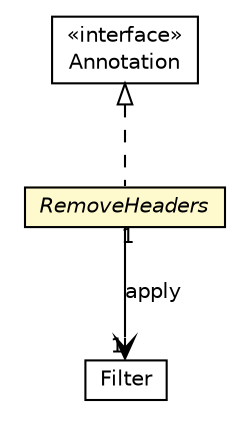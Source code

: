 #!/usr/local/bin/dot
#
# Class diagram 
# Generated by UMLGraph version R5_6-24-gf6e263 (http://www.umlgraph.org/)
#

digraph G {
	edge [fontname="Helvetica",fontsize=10,labelfontname="Helvetica",labelfontsize=10];
	node [fontname="Helvetica",fontsize=10,shape=plaintext];
	nodesep=0.25;
	ranksep=0.5;
	// io.werval.filters.RemoveHeaders
	c32030 [label=<<table title="io.werval.filters.RemoveHeaders" border="0" cellborder="1" cellspacing="0" cellpadding="2" port="p" bgcolor="lemonChiffon" href="./RemoveHeaders.html">
		<tr><td><table border="0" cellspacing="0" cellpadding="1">
<tr><td align="center" balign="center"><font face="Helvetica-Oblique"> RemoveHeaders </font></td></tr>
		</table></td></tr>
		</table>>, URL="./RemoveHeaders.html", fontname="Helvetica", fontcolor="black", fontsize=10.0];
	// io.werval.filters.RemoveHeaders.Filter
	c32031 [label=<<table title="io.werval.filters.RemoveHeaders.Filter" border="0" cellborder="1" cellspacing="0" cellpadding="2" port="p" href="./RemoveHeaders.Filter.html">
		<tr><td><table border="0" cellspacing="0" cellpadding="1">
<tr><td align="center" balign="center"> Filter </td></tr>
		</table></td></tr>
		</table>>, URL="./RemoveHeaders.Filter.html", fontname="Helvetica", fontcolor="black", fontsize=10.0];
	//io.werval.filters.RemoveHeaders implements java.lang.annotation.Annotation
	c32114:p -> c32030:p [dir=back,arrowtail=empty,style=dashed];
	// io.werval.filters.RemoveHeaders NAVASSOC io.werval.filters.RemoveHeaders.Filter
	c32030:p -> c32031:p [taillabel="1", label="apply", headlabel="1", fontname="Helvetica", fontcolor="black", fontsize=10.0, color="black", arrowhead=open];
	// java.lang.annotation.Annotation
	c32114 [label=<<table title="java.lang.annotation.Annotation" border="0" cellborder="1" cellspacing="0" cellpadding="2" port="p" href="http://docs.oracle.com/javase/8/docs/api/java/lang/annotation/Annotation.html">
		<tr><td><table border="0" cellspacing="0" cellpadding="1">
<tr><td align="center" balign="center"> &#171;interface&#187; </td></tr>
<tr><td align="center" balign="center"> Annotation </td></tr>
		</table></td></tr>
		</table>>, URL="http://docs.oracle.com/javase/8/docs/api/java/lang/annotation/Annotation.html", fontname="Helvetica", fontcolor="black", fontsize=10.0];
}

